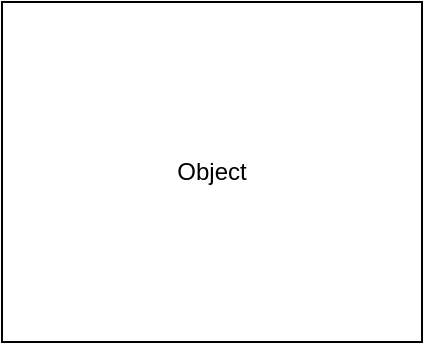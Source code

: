 <mxfile version="23.0.1" type="github">
  <diagram name="Page-1" id="z2twEFczCNR1JWdpUjOn">
    <mxGraphModel dx="975" dy="650" grid="1" gridSize="10" guides="1" tooltips="1" connect="1" arrows="1" fold="1" page="1" pageScale="1" pageWidth="850" pageHeight="1100" math="0" shadow="0">
      <root>
        <mxCell id="0" />
        <mxCell id="1" parent="0" />
        <mxCell id="T1sE0aiIW3uROBpDqlO--1" value="Object" style="html=1;whiteSpace=wrap;" vertex="1" parent="1">
          <mxGeometry x="270" y="190" width="210" height="170" as="geometry" />
        </mxCell>
      </root>
    </mxGraphModel>
  </diagram>
</mxfile>
